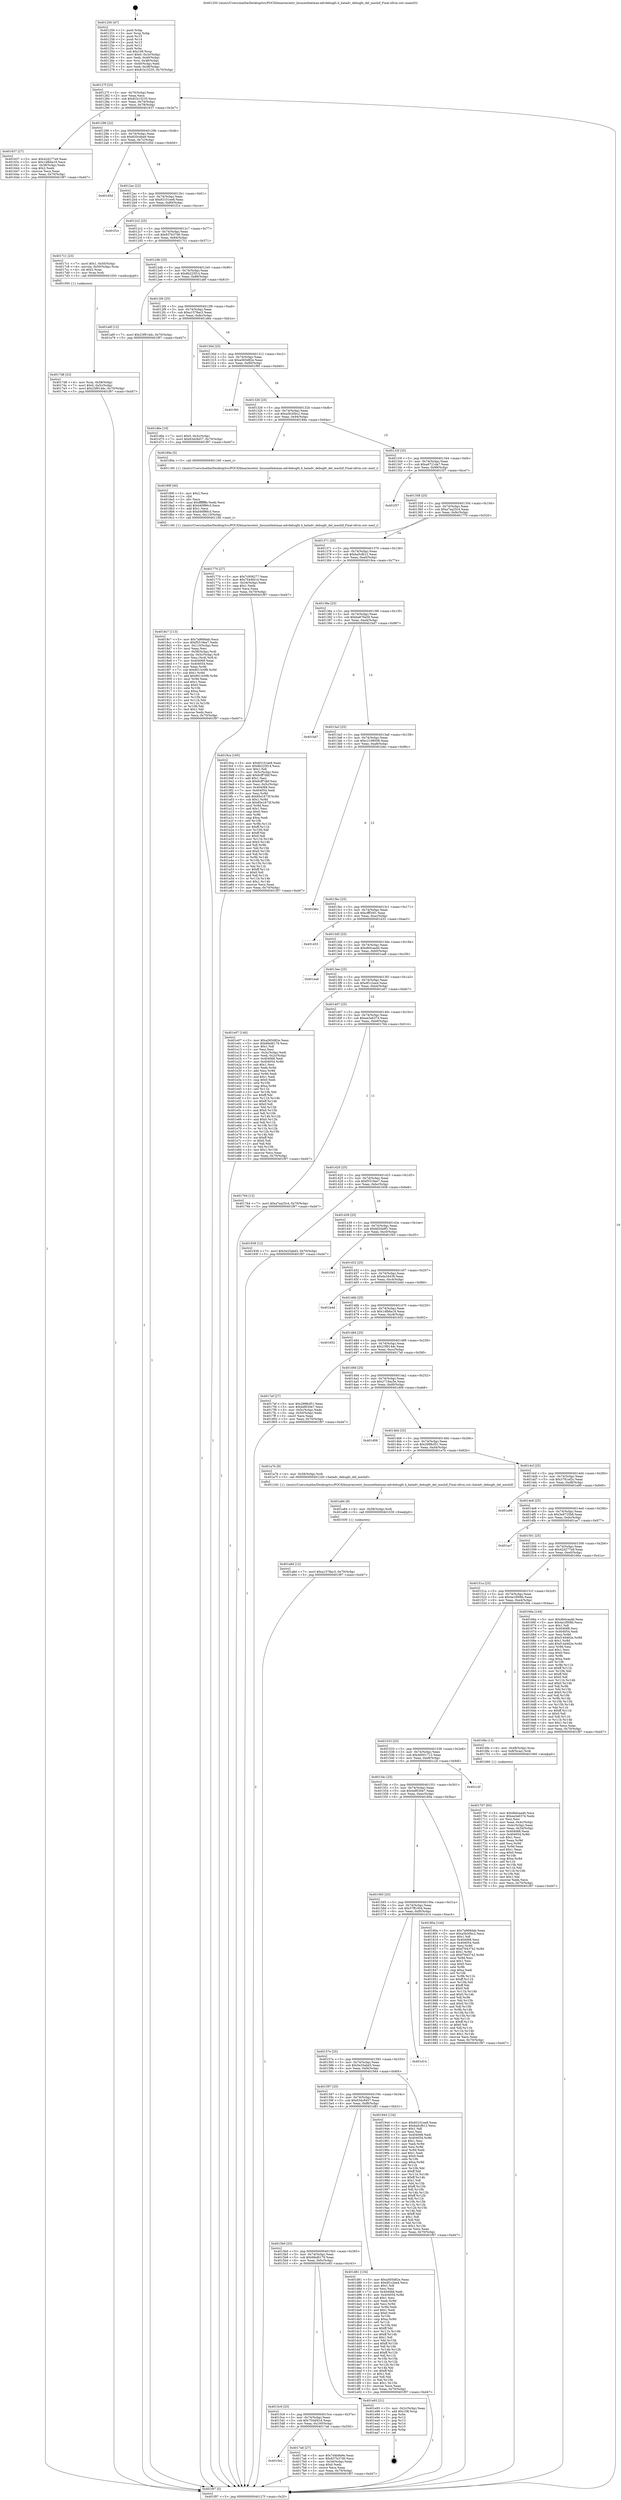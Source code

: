 digraph "0x401250" {
  label = "0x401250 (/mnt/c/Users/mathe/Desktop/tcc/POCII/binaries/extr_linuxnetbatman-advdebugfs.h_batadv_debugfs_del_meshif_Final-ollvm.out::main(0))"
  labelloc = "t"
  node[shape=record]

  Entry [label="",width=0.3,height=0.3,shape=circle,fillcolor=black,style=filled]
  "0x40127f" [label="{
     0x40127f [23]\l
     | [instrs]\l
     &nbsp;&nbsp;0x40127f \<+3\>: mov -0x70(%rbp),%eax\l
     &nbsp;&nbsp;0x401282 \<+2\>: mov %eax,%ecx\l
     &nbsp;&nbsp;0x401284 \<+6\>: sub $0x81b15235,%ecx\l
     &nbsp;&nbsp;0x40128a \<+3\>: mov %eax,-0x74(%rbp)\l
     &nbsp;&nbsp;0x40128d \<+3\>: mov %ecx,-0x78(%rbp)\l
     &nbsp;&nbsp;0x401290 \<+6\>: je 0000000000401637 \<main+0x3e7\>\l
  }"]
  "0x401637" [label="{
     0x401637 [27]\l
     | [instrs]\l
     &nbsp;&nbsp;0x401637 \<+5\>: mov $0x42d277a9,%eax\l
     &nbsp;&nbsp;0x40163c \<+5\>: mov $0x14fb6a18,%ecx\l
     &nbsp;&nbsp;0x401641 \<+3\>: mov -0x38(%rbp),%edx\l
     &nbsp;&nbsp;0x401644 \<+3\>: cmp $0x2,%edx\l
     &nbsp;&nbsp;0x401647 \<+3\>: cmovne %ecx,%eax\l
     &nbsp;&nbsp;0x40164a \<+3\>: mov %eax,-0x70(%rbp)\l
     &nbsp;&nbsp;0x40164d \<+5\>: jmp 0000000000401f97 \<main+0xd47\>\l
  }"]
  "0x401296" [label="{
     0x401296 [22]\l
     | [instrs]\l
     &nbsp;&nbsp;0x401296 \<+5\>: jmp 000000000040129b \<main+0x4b\>\l
     &nbsp;&nbsp;0x40129b \<+3\>: mov -0x74(%rbp),%eax\l
     &nbsp;&nbsp;0x40129e \<+5\>: sub $0x820c4ba9,%eax\l
     &nbsp;&nbsp;0x4012a3 \<+3\>: mov %eax,-0x7c(%rbp)\l
     &nbsp;&nbsp;0x4012a6 \<+6\>: je 0000000000401d5d \<main+0xb0d\>\l
  }"]
  "0x401f97" [label="{
     0x401f97 [5]\l
     | [instrs]\l
     &nbsp;&nbsp;0x401f97 \<+5\>: jmp 000000000040127f \<main+0x2f\>\l
  }"]
  "0x401250" [label="{
     0x401250 [47]\l
     | [instrs]\l
     &nbsp;&nbsp;0x401250 \<+1\>: push %rbp\l
     &nbsp;&nbsp;0x401251 \<+3\>: mov %rsp,%rbp\l
     &nbsp;&nbsp;0x401254 \<+2\>: push %r15\l
     &nbsp;&nbsp;0x401256 \<+2\>: push %r14\l
     &nbsp;&nbsp;0x401258 \<+2\>: push %r13\l
     &nbsp;&nbsp;0x40125a \<+2\>: push %r12\l
     &nbsp;&nbsp;0x40125c \<+1\>: push %rbx\l
     &nbsp;&nbsp;0x40125d \<+7\>: sub $0x108,%rsp\l
     &nbsp;&nbsp;0x401264 \<+7\>: movl $0x0,-0x3c(%rbp)\l
     &nbsp;&nbsp;0x40126b \<+3\>: mov %edi,-0x40(%rbp)\l
     &nbsp;&nbsp;0x40126e \<+4\>: mov %rsi,-0x48(%rbp)\l
     &nbsp;&nbsp;0x401272 \<+3\>: mov -0x40(%rbp),%edi\l
     &nbsp;&nbsp;0x401275 \<+3\>: mov %edi,-0x38(%rbp)\l
     &nbsp;&nbsp;0x401278 \<+7\>: movl $0x81b15235,-0x70(%rbp)\l
  }"]
  Exit [label="",width=0.3,height=0.3,shape=circle,fillcolor=black,style=filled,peripheries=2]
  "0x401d5d" [label="{
     0x401d5d\l
  }", style=dashed]
  "0x4012ac" [label="{
     0x4012ac [22]\l
     | [instrs]\l
     &nbsp;&nbsp;0x4012ac \<+5\>: jmp 00000000004012b1 \<main+0x61\>\l
     &nbsp;&nbsp;0x4012b1 \<+3\>: mov -0x74(%rbp),%eax\l
     &nbsp;&nbsp;0x4012b4 \<+5\>: sub $0x83101ee8,%eax\l
     &nbsp;&nbsp;0x4012b9 \<+3\>: mov %eax,-0x80(%rbp)\l
     &nbsp;&nbsp;0x4012bc \<+6\>: je 0000000000401f1e \<main+0xcce\>\l
  }"]
  "0x401a8d" [label="{
     0x401a8d [12]\l
     | [instrs]\l
     &nbsp;&nbsp;0x401a8d \<+7\>: movl $0xa1578ac3,-0x70(%rbp)\l
     &nbsp;&nbsp;0x401a94 \<+5\>: jmp 0000000000401f97 \<main+0xd47\>\l
  }"]
  "0x401f1e" [label="{
     0x401f1e\l
  }", style=dashed]
  "0x4012c2" [label="{
     0x4012c2 [25]\l
     | [instrs]\l
     &nbsp;&nbsp;0x4012c2 \<+5\>: jmp 00000000004012c7 \<main+0x77\>\l
     &nbsp;&nbsp;0x4012c7 \<+3\>: mov -0x74(%rbp),%eax\l
     &nbsp;&nbsp;0x4012ca \<+5\>: sub $0x837b37d0,%eax\l
     &nbsp;&nbsp;0x4012cf \<+6\>: mov %eax,-0x84(%rbp)\l
     &nbsp;&nbsp;0x4012d5 \<+6\>: je 00000000004017c1 \<main+0x571\>\l
  }"]
  "0x401a84" [label="{
     0x401a84 [9]\l
     | [instrs]\l
     &nbsp;&nbsp;0x401a84 \<+4\>: mov -0x58(%rbp),%rdi\l
     &nbsp;&nbsp;0x401a88 \<+5\>: call 0000000000401030 \<free@plt\>\l
     | [calls]\l
     &nbsp;&nbsp;0x401030 \{1\} (unknown)\l
  }"]
  "0x4017c1" [label="{
     0x4017c1 [23]\l
     | [instrs]\l
     &nbsp;&nbsp;0x4017c1 \<+7\>: movl $0x1,-0x50(%rbp)\l
     &nbsp;&nbsp;0x4017c8 \<+4\>: movslq -0x50(%rbp),%rax\l
     &nbsp;&nbsp;0x4017cc \<+4\>: shl $0x2,%rax\l
     &nbsp;&nbsp;0x4017d0 \<+3\>: mov %rax,%rdi\l
     &nbsp;&nbsp;0x4017d3 \<+5\>: call 0000000000401050 \<malloc@plt\>\l
     | [calls]\l
     &nbsp;&nbsp;0x401050 \{1\} (unknown)\l
  }"]
  "0x4012db" [label="{
     0x4012db [25]\l
     | [instrs]\l
     &nbsp;&nbsp;0x4012db \<+5\>: jmp 00000000004012e0 \<main+0x90\>\l
     &nbsp;&nbsp;0x4012e0 \<+3\>: mov -0x74(%rbp),%eax\l
     &nbsp;&nbsp;0x4012e3 \<+5\>: sub $0x8b225f14,%eax\l
     &nbsp;&nbsp;0x4012e8 \<+6\>: mov %eax,-0x88(%rbp)\l
     &nbsp;&nbsp;0x4012ee \<+6\>: je 0000000000401a6f \<main+0x81f\>\l
  }"]
  "0x4018c7" [label="{
     0x4018c7 [113]\l
     | [instrs]\l
     &nbsp;&nbsp;0x4018c7 \<+5\>: mov $0x7a968dab,%ecx\l
     &nbsp;&nbsp;0x4018cc \<+5\>: mov $0xf5519ee7,%edx\l
     &nbsp;&nbsp;0x4018d1 \<+6\>: mov -0x110(%rbp),%esi\l
     &nbsp;&nbsp;0x4018d7 \<+3\>: imul %eax,%esi\l
     &nbsp;&nbsp;0x4018da \<+4\>: mov -0x58(%rbp),%rdi\l
     &nbsp;&nbsp;0x4018de \<+4\>: movslq -0x5c(%rbp),%r8\l
     &nbsp;&nbsp;0x4018e2 \<+4\>: mov %esi,(%rdi,%r8,4)\l
     &nbsp;&nbsp;0x4018e6 \<+7\>: mov 0x404068,%eax\l
     &nbsp;&nbsp;0x4018ed \<+7\>: mov 0x404054,%esi\l
     &nbsp;&nbsp;0x4018f4 \<+3\>: mov %eax,%r9d\l
     &nbsp;&nbsp;0x4018f7 \<+7\>: sub $0x9013c0f8,%r9d\l
     &nbsp;&nbsp;0x4018fe \<+4\>: sub $0x1,%r9d\l
     &nbsp;&nbsp;0x401902 \<+7\>: add $0x9013c0f8,%r9d\l
     &nbsp;&nbsp;0x401909 \<+4\>: imul %r9d,%eax\l
     &nbsp;&nbsp;0x40190d \<+3\>: and $0x1,%eax\l
     &nbsp;&nbsp;0x401910 \<+3\>: cmp $0x0,%eax\l
     &nbsp;&nbsp;0x401913 \<+4\>: sete %r10b\l
     &nbsp;&nbsp;0x401917 \<+3\>: cmp $0xa,%esi\l
     &nbsp;&nbsp;0x40191a \<+4\>: setl %r11b\l
     &nbsp;&nbsp;0x40191e \<+3\>: mov %r10b,%bl\l
     &nbsp;&nbsp;0x401921 \<+3\>: and %r11b,%bl\l
     &nbsp;&nbsp;0x401924 \<+3\>: xor %r11b,%r10b\l
     &nbsp;&nbsp;0x401927 \<+3\>: or %r10b,%bl\l
     &nbsp;&nbsp;0x40192a \<+3\>: test $0x1,%bl\l
     &nbsp;&nbsp;0x40192d \<+3\>: cmovne %edx,%ecx\l
     &nbsp;&nbsp;0x401930 \<+3\>: mov %ecx,-0x70(%rbp)\l
     &nbsp;&nbsp;0x401933 \<+5\>: jmp 0000000000401f97 \<main+0xd47\>\l
  }"]
  "0x401a6f" [label="{
     0x401a6f [12]\l
     | [instrs]\l
     &nbsp;&nbsp;0x401a6f \<+7\>: movl $0x23f914dc,-0x70(%rbp)\l
     &nbsp;&nbsp;0x401a76 \<+5\>: jmp 0000000000401f97 \<main+0xd47\>\l
  }"]
  "0x4012f4" [label="{
     0x4012f4 [25]\l
     | [instrs]\l
     &nbsp;&nbsp;0x4012f4 \<+5\>: jmp 00000000004012f9 \<main+0xa9\>\l
     &nbsp;&nbsp;0x4012f9 \<+3\>: mov -0x74(%rbp),%eax\l
     &nbsp;&nbsp;0x4012fc \<+5\>: sub $0xa1578ac3,%eax\l
     &nbsp;&nbsp;0x401301 \<+6\>: mov %eax,-0x8c(%rbp)\l
     &nbsp;&nbsp;0x401307 \<+6\>: je 0000000000401d6e \<main+0xb1e\>\l
  }"]
  "0x40189f" [label="{
     0x40189f [40]\l
     | [instrs]\l
     &nbsp;&nbsp;0x40189f \<+5\>: mov $0x2,%ecx\l
     &nbsp;&nbsp;0x4018a4 \<+1\>: cltd\l
     &nbsp;&nbsp;0x4018a5 \<+2\>: idiv %ecx\l
     &nbsp;&nbsp;0x4018a7 \<+6\>: imul $0xfffffffe,%edx,%ecx\l
     &nbsp;&nbsp;0x4018ad \<+6\>: add $0xb40f86c3,%ecx\l
     &nbsp;&nbsp;0x4018b3 \<+3\>: add $0x1,%ecx\l
     &nbsp;&nbsp;0x4018b6 \<+6\>: sub $0xb40f86c3,%ecx\l
     &nbsp;&nbsp;0x4018bc \<+6\>: mov %ecx,-0x110(%rbp)\l
     &nbsp;&nbsp;0x4018c2 \<+5\>: call 0000000000401160 \<next_i\>\l
     | [calls]\l
     &nbsp;&nbsp;0x401160 \{1\} (/mnt/c/Users/mathe/Desktop/tcc/POCII/binaries/extr_linuxnetbatman-advdebugfs.h_batadv_debugfs_del_meshif_Final-ollvm.out::next_i)\l
  }"]
  "0x401d6e" [label="{
     0x401d6e [19]\l
     | [instrs]\l
     &nbsp;&nbsp;0x401d6e \<+7\>: movl $0x0,-0x3c(%rbp)\l
     &nbsp;&nbsp;0x401d75 \<+7\>: movl $0x63dc8457,-0x70(%rbp)\l
     &nbsp;&nbsp;0x401d7c \<+5\>: jmp 0000000000401f97 \<main+0xd47\>\l
  }"]
  "0x40130d" [label="{
     0x40130d [25]\l
     | [instrs]\l
     &nbsp;&nbsp;0x40130d \<+5\>: jmp 0000000000401312 \<main+0xc2\>\l
     &nbsp;&nbsp;0x401312 \<+3\>: mov -0x74(%rbp),%eax\l
     &nbsp;&nbsp;0x401315 \<+5\>: sub $0xa565d82e,%eax\l
     &nbsp;&nbsp;0x40131a \<+6\>: mov %eax,-0x90(%rbp)\l
     &nbsp;&nbsp;0x401320 \<+6\>: je 0000000000401f90 \<main+0xd40\>\l
  }"]
  "0x4017d8" [label="{
     0x4017d8 [23]\l
     | [instrs]\l
     &nbsp;&nbsp;0x4017d8 \<+4\>: mov %rax,-0x58(%rbp)\l
     &nbsp;&nbsp;0x4017dc \<+7\>: movl $0x0,-0x5c(%rbp)\l
     &nbsp;&nbsp;0x4017e3 \<+7\>: movl $0x23f914dc,-0x70(%rbp)\l
     &nbsp;&nbsp;0x4017ea \<+5\>: jmp 0000000000401f97 \<main+0xd47\>\l
  }"]
  "0x401f90" [label="{
     0x401f90\l
  }", style=dashed]
  "0x401326" [label="{
     0x401326 [25]\l
     | [instrs]\l
     &nbsp;&nbsp;0x401326 \<+5\>: jmp 000000000040132b \<main+0xdb\>\l
     &nbsp;&nbsp;0x40132b \<+3\>: mov -0x74(%rbp),%eax\l
     &nbsp;&nbsp;0x40132e \<+5\>: sub $0xa5b30bc2,%eax\l
     &nbsp;&nbsp;0x401333 \<+6\>: mov %eax,-0x94(%rbp)\l
     &nbsp;&nbsp;0x401339 \<+6\>: je 000000000040189a \<main+0x64a\>\l
  }"]
  "0x4015e2" [label="{
     0x4015e2\l
  }", style=dashed]
  "0x40189a" [label="{
     0x40189a [5]\l
     | [instrs]\l
     &nbsp;&nbsp;0x40189a \<+5\>: call 0000000000401160 \<next_i\>\l
     | [calls]\l
     &nbsp;&nbsp;0x401160 \{1\} (/mnt/c/Users/mathe/Desktop/tcc/POCII/binaries/extr_linuxnetbatman-advdebugfs.h_batadv_debugfs_del_meshif_Final-ollvm.out::next_i)\l
  }"]
  "0x40133f" [label="{
     0x40133f [25]\l
     | [instrs]\l
     &nbsp;&nbsp;0x40133f \<+5\>: jmp 0000000000401344 \<main+0xf4\>\l
     &nbsp;&nbsp;0x401344 \<+3\>: mov -0x74(%rbp),%eax\l
     &nbsp;&nbsp;0x401347 \<+5\>: sub $0xa6721da7,%eax\l
     &nbsp;&nbsp;0x40134c \<+6\>: mov %eax,-0x98(%rbp)\l
     &nbsp;&nbsp;0x401352 \<+6\>: je 0000000000401f37 \<main+0xce7\>\l
  }"]
  "0x4017a6" [label="{
     0x4017a6 [27]\l
     | [instrs]\l
     &nbsp;&nbsp;0x4017a6 \<+5\>: mov $0x7d4b9a9e,%eax\l
     &nbsp;&nbsp;0x4017ab \<+5\>: mov $0x837b37d0,%ecx\l
     &nbsp;&nbsp;0x4017b0 \<+3\>: mov -0x34(%rbp),%edx\l
     &nbsp;&nbsp;0x4017b3 \<+3\>: cmp $0x0,%edx\l
     &nbsp;&nbsp;0x4017b6 \<+3\>: cmove %ecx,%eax\l
     &nbsp;&nbsp;0x4017b9 \<+3\>: mov %eax,-0x70(%rbp)\l
     &nbsp;&nbsp;0x4017bc \<+5\>: jmp 0000000000401f97 \<main+0xd47\>\l
  }"]
  "0x401f37" [label="{
     0x401f37\l
  }", style=dashed]
  "0x401358" [label="{
     0x401358 [25]\l
     | [instrs]\l
     &nbsp;&nbsp;0x401358 \<+5\>: jmp 000000000040135d \<main+0x10d\>\l
     &nbsp;&nbsp;0x40135d \<+3\>: mov -0x74(%rbp),%eax\l
     &nbsp;&nbsp;0x401360 \<+5\>: sub $0xa7aa25c4,%eax\l
     &nbsp;&nbsp;0x401365 \<+6\>: mov %eax,-0x9c(%rbp)\l
     &nbsp;&nbsp;0x40136b \<+6\>: je 0000000000401770 \<main+0x520\>\l
  }"]
  "0x4015c9" [label="{
     0x4015c9 [25]\l
     | [instrs]\l
     &nbsp;&nbsp;0x4015c9 \<+5\>: jmp 00000000004015ce \<main+0x37e\>\l
     &nbsp;&nbsp;0x4015ce \<+3\>: mov -0x74(%rbp),%eax\l
     &nbsp;&nbsp;0x4015d1 \<+5\>: sub $0x7544f41d,%eax\l
     &nbsp;&nbsp;0x4015d6 \<+6\>: mov %eax,-0x100(%rbp)\l
     &nbsp;&nbsp;0x4015dc \<+6\>: je 00000000004017a6 \<main+0x556\>\l
  }"]
  "0x401770" [label="{
     0x401770 [27]\l
     | [instrs]\l
     &nbsp;&nbsp;0x401770 \<+5\>: mov $0x7c956277,%eax\l
     &nbsp;&nbsp;0x401775 \<+5\>: mov $0x7544f41d,%ecx\l
     &nbsp;&nbsp;0x40177a \<+3\>: mov -0x34(%rbp),%edx\l
     &nbsp;&nbsp;0x40177d \<+3\>: cmp $0x1,%edx\l
     &nbsp;&nbsp;0x401780 \<+3\>: cmovl %ecx,%eax\l
     &nbsp;&nbsp;0x401783 \<+3\>: mov %eax,-0x70(%rbp)\l
     &nbsp;&nbsp;0x401786 \<+5\>: jmp 0000000000401f97 \<main+0xd47\>\l
  }"]
  "0x401371" [label="{
     0x401371 [25]\l
     | [instrs]\l
     &nbsp;&nbsp;0x401371 \<+5\>: jmp 0000000000401376 \<main+0x126\>\l
     &nbsp;&nbsp;0x401376 \<+3\>: mov -0x74(%rbp),%eax\l
     &nbsp;&nbsp;0x401379 \<+5\>: sub $0xba5cfb12,%eax\l
     &nbsp;&nbsp;0x40137e \<+6\>: mov %eax,-0xa0(%rbp)\l
     &nbsp;&nbsp;0x401384 \<+6\>: je 00000000004019ca \<main+0x77a\>\l
  }"]
  "0x401e93" [label="{
     0x401e93 [21]\l
     | [instrs]\l
     &nbsp;&nbsp;0x401e93 \<+3\>: mov -0x2c(%rbp),%eax\l
     &nbsp;&nbsp;0x401e96 \<+7\>: add $0x108,%rsp\l
     &nbsp;&nbsp;0x401e9d \<+1\>: pop %rbx\l
     &nbsp;&nbsp;0x401e9e \<+2\>: pop %r12\l
     &nbsp;&nbsp;0x401ea0 \<+2\>: pop %r13\l
     &nbsp;&nbsp;0x401ea2 \<+2\>: pop %r14\l
     &nbsp;&nbsp;0x401ea4 \<+2\>: pop %r15\l
     &nbsp;&nbsp;0x401ea6 \<+1\>: pop %rbp\l
     &nbsp;&nbsp;0x401ea7 \<+1\>: ret\l
  }"]
  "0x4019ca" [label="{
     0x4019ca [165]\l
     | [instrs]\l
     &nbsp;&nbsp;0x4019ca \<+5\>: mov $0x83101ee8,%eax\l
     &nbsp;&nbsp;0x4019cf \<+5\>: mov $0x8b225f14,%ecx\l
     &nbsp;&nbsp;0x4019d4 \<+2\>: mov $0x1,%dl\l
     &nbsp;&nbsp;0x4019d6 \<+3\>: mov -0x5c(%rbp),%esi\l
     &nbsp;&nbsp;0x4019d9 \<+6\>: add $0x6cff7dbf,%esi\l
     &nbsp;&nbsp;0x4019df \<+3\>: add $0x1,%esi\l
     &nbsp;&nbsp;0x4019e2 \<+6\>: sub $0x6cff7dbf,%esi\l
     &nbsp;&nbsp;0x4019e8 \<+3\>: mov %esi,-0x5c(%rbp)\l
     &nbsp;&nbsp;0x4019eb \<+7\>: mov 0x404068,%esi\l
     &nbsp;&nbsp;0x4019f2 \<+7\>: mov 0x404054,%edi\l
     &nbsp;&nbsp;0x4019f9 \<+3\>: mov %esi,%r8d\l
     &nbsp;&nbsp;0x4019fc \<+7\>: add $0x85e1673f,%r8d\l
     &nbsp;&nbsp;0x401a03 \<+4\>: sub $0x1,%r8d\l
     &nbsp;&nbsp;0x401a07 \<+7\>: sub $0x85e1673f,%r8d\l
     &nbsp;&nbsp;0x401a0e \<+4\>: imul %r8d,%esi\l
     &nbsp;&nbsp;0x401a12 \<+3\>: and $0x1,%esi\l
     &nbsp;&nbsp;0x401a15 \<+3\>: cmp $0x0,%esi\l
     &nbsp;&nbsp;0x401a18 \<+4\>: sete %r9b\l
     &nbsp;&nbsp;0x401a1c \<+3\>: cmp $0xa,%edi\l
     &nbsp;&nbsp;0x401a1f \<+4\>: setl %r10b\l
     &nbsp;&nbsp;0x401a23 \<+3\>: mov %r9b,%r11b\l
     &nbsp;&nbsp;0x401a26 \<+4\>: xor $0xff,%r11b\l
     &nbsp;&nbsp;0x401a2a \<+3\>: mov %r10b,%bl\l
     &nbsp;&nbsp;0x401a2d \<+3\>: xor $0xff,%bl\l
     &nbsp;&nbsp;0x401a30 \<+3\>: xor $0x0,%dl\l
     &nbsp;&nbsp;0x401a33 \<+3\>: mov %r11b,%r14b\l
     &nbsp;&nbsp;0x401a36 \<+4\>: and $0x0,%r14b\l
     &nbsp;&nbsp;0x401a3a \<+3\>: and %dl,%r9b\l
     &nbsp;&nbsp;0x401a3d \<+3\>: mov %bl,%r15b\l
     &nbsp;&nbsp;0x401a40 \<+4\>: and $0x0,%r15b\l
     &nbsp;&nbsp;0x401a44 \<+3\>: and %dl,%r10b\l
     &nbsp;&nbsp;0x401a47 \<+3\>: or %r9b,%r14b\l
     &nbsp;&nbsp;0x401a4a \<+3\>: or %r10b,%r15b\l
     &nbsp;&nbsp;0x401a4d \<+3\>: xor %r15b,%r14b\l
     &nbsp;&nbsp;0x401a50 \<+3\>: or %bl,%r11b\l
     &nbsp;&nbsp;0x401a53 \<+4\>: xor $0xff,%r11b\l
     &nbsp;&nbsp;0x401a57 \<+3\>: or $0x0,%dl\l
     &nbsp;&nbsp;0x401a5a \<+3\>: and %dl,%r11b\l
     &nbsp;&nbsp;0x401a5d \<+3\>: or %r11b,%r14b\l
     &nbsp;&nbsp;0x401a60 \<+4\>: test $0x1,%r14b\l
     &nbsp;&nbsp;0x401a64 \<+3\>: cmovne %ecx,%eax\l
     &nbsp;&nbsp;0x401a67 \<+3\>: mov %eax,-0x70(%rbp)\l
     &nbsp;&nbsp;0x401a6a \<+5\>: jmp 0000000000401f97 \<main+0xd47\>\l
  }"]
  "0x40138a" [label="{
     0x40138a [25]\l
     | [instrs]\l
     &nbsp;&nbsp;0x40138a \<+5\>: jmp 000000000040138f \<main+0x13f\>\l
     &nbsp;&nbsp;0x40138f \<+3\>: mov -0x74(%rbp),%eax\l
     &nbsp;&nbsp;0x401392 \<+5\>: sub $0xba870a59,%eax\l
     &nbsp;&nbsp;0x401397 \<+6\>: mov %eax,-0xa4(%rbp)\l
     &nbsp;&nbsp;0x40139d \<+6\>: je 0000000000401bd7 \<main+0x987\>\l
  }"]
  "0x4015b0" [label="{
     0x4015b0 [25]\l
     | [instrs]\l
     &nbsp;&nbsp;0x4015b0 \<+5\>: jmp 00000000004015b5 \<main+0x365\>\l
     &nbsp;&nbsp;0x4015b5 \<+3\>: mov -0x74(%rbp),%eax\l
     &nbsp;&nbsp;0x4015b8 \<+5\>: sub $0x6fed6179,%eax\l
     &nbsp;&nbsp;0x4015bd \<+6\>: mov %eax,-0xfc(%rbp)\l
     &nbsp;&nbsp;0x4015c3 \<+6\>: je 0000000000401e93 \<main+0xc43\>\l
  }"]
  "0x401bd7" [label="{
     0x401bd7\l
  }", style=dashed]
  "0x4013a3" [label="{
     0x4013a3 [25]\l
     | [instrs]\l
     &nbsp;&nbsp;0x4013a3 \<+5\>: jmp 00000000004013a8 \<main+0x158\>\l
     &nbsp;&nbsp;0x4013a8 \<+3\>: mov -0x74(%rbp),%eax\l
     &nbsp;&nbsp;0x4013ab \<+5\>: sub $0xc2198508,%eax\l
     &nbsp;&nbsp;0x4013b0 \<+6\>: mov %eax,-0xa8(%rbp)\l
     &nbsp;&nbsp;0x4013b6 \<+6\>: je 0000000000401bbc \<main+0x96c\>\l
  }"]
  "0x401d81" [label="{
     0x401d81 [134]\l
     | [instrs]\l
     &nbsp;&nbsp;0x401d81 \<+5\>: mov $0xa565d82e,%eax\l
     &nbsp;&nbsp;0x401d86 \<+5\>: mov $0xdf1c2ee4,%ecx\l
     &nbsp;&nbsp;0x401d8b \<+2\>: mov $0x1,%dl\l
     &nbsp;&nbsp;0x401d8d \<+2\>: xor %esi,%esi\l
     &nbsp;&nbsp;0x401d8f \<+7\>: mov 0x404068,%edi\l
     &nbsp;&nbsp;0x401d96 \<+8\>: mov 0x404054,%r8d\l
     &nbsp;&nbsp;0x401d9e \<+3\>: sub $0x1,%esi\l
     &nbsp;&nbsp;0x401da1 \<+3\>: mov %edi,%r9d\l
     &nbsp;&nbsp;0x401da4 \<+3\>: add %esi,%r9d\l
     &nbsp;&nbsp;0x401da7 \<+4\>: imul %r9d,%edi\l
     &nbsp;&nbsp;0x401dab \<+3\>: and $0x1,%edi\l
     &nbsp;&nbsp;0x401dae \<+3\>: cmp $0x0,%edi\l
     &nbsp;&nbsp;0x401db1 \<+4\>: sete %r10b\l
     &nbsp;&nbsp;0x401db5 \<+4\>: cmp $0xa,%r8d\l
     &nbsp;&nbsp;0x401db9 \<+4\>: setl %r11b\l
     &nbsp;&nbsp;0x401dbd \<+3\>: mov %r10b,%bl\l
     &nbsp;&nbsp;0x401dc0 \<+3\>: xor $0xff,%bl\l
     &nbsp;&nbsp;0x401dc3 \<+3\>: mov %r11b,%r14b\l
     &nbsp;&nbsp;0x401dc6 \<+4\>: xor $0xff,%r14b\l
     &nbsp;&nbsp;0x401dca \<+3\>: xor $0x1,%dl\l
     &nbsp;&nbsp;0x401dcd \<+3\>: mov %bl,%r15b\l
     &nbsp;&nbsp;0x401dd0 \<+4\>: and $0xff,%r15b\l
     &nbsp;&nbsp;0x401dd4 \<+3\>: and %dl,%r10b\l
     &nbsp;&nbsp;0x401dd7 \<+3\>: mov %r14b,%r12b\l
     &nbsp;&nbsp;0x401dda \<+4\>: and $0xff,%r12b\l
     &nbsp;&nbsp;0x401dde \<+3\>: and %dl,%r11b\l
     &nbsp;&nbsp;0x401de1 \<+3\>: or %r10b,%r15b\l
     &nbsp;&nbsp;0x401de4 \<+3\>: or %r11b,%r12b\l
     &nbsp;&nbsp;0x401de7 \<+3\>: xor %r12b,%r15b\l
     &nbsp;&nbsp;0x401dea \<+3\>: or %r14b,%bl\l
     &nbsp;&nbsp;0x401ded \<+3\>: xor $0xff,%bl\l
     &nbsp;&nbsp;0x401df0 \<+3\>: or $0x1,%dl\l
     &nbsp;&nbsp;0x401df3 \<+2\>: and %dl,%bl\l
     &nbsp;&nbsp;0x401df5 \<+3\>: or %bl,%r15b\l
     &nbsp;&nbsp;0x401df8 \<+4\>: test $0x1,%r15b\l
     &nbsp;&nbsp;0x401dfc \<+3\>: cmovne %ecx,%eax\l
     &nbsp;&nbsp;0x401dff \<+3\>: mov %eax,-0x70(%rbp)\l
     &nbsp;&nbsp;0x401e02 \<+5\>: jmp 0000000000401f97 \<main+0xd47\>\l
  }"]
  "0x401bbc" [label="{
     0x401bbc\l
  }", style=dashed]
  "0x4013bc" [label="{
     0x4013bc [25]\l
     | [instrs]\l
     &nbsp;&nbsp;0x4013bc \<+5\>: jmp 00000000004013c1 \<main+0x171\>\l
     &nbsp;&nbsp;0x4013c1 \<+3\>: mov -0x74(%rbp),%eax\l
     &nbsp;&nbsp;0x4013c4 \<+5\>: sub $0xcfff34f1,%eax\l
     &nbsp;&nbsp;0x4013c9 \<+6\>: mov %eax,-0xac(%rbp)\l
     &nbsp;&nbsp;0x4013cf \<+6\>: je 0000000000401d33 \<main+0xae3\>\l
  }"]
  "0x401597" [label="{
     0x401597 [25]\l
     | [instrs]\l
     &nbsp;&nbsp;0x401597 \<+5\>: jmp 000000000040159c \<main+0x34c\>\l
     &nbsp;&nbsp;0x40159c \<+3\>: mov -0x74(%rbp),%eax\l
     &nbsp;&nbsp;0x40159f \<+5\>: sub $0x63dc8457,%eax\l
     &nbsp;&nbsp;0x4015a4 \<+6\>: mov %eax,-0xf8(%rbp)\l
     &nbsp;&nbsp;0x4015aa \<+6\>: je 0000000000401d81 \<main+0xb31\>\l
  }"]
  "0x401d33" [label="{
     0x401d33\l
  }", style=dashed]
  "0x4013d5" [label="{
     0x4013d5 [25]\l
     | [instrs]\l
     &nbsp;&nbsp;0x4013d5 \<+5\>: jmp 00000000004013da \<main+0x18a\>\l
     &nbsp;&nbsp;0x4013da \<+3\>: mov -0x74(%rbp),%eax\l
     &nbsp;&nbsp;0x4013dd \<+5\>: sub $0xdb0caa4b,%eax\l
     &nbsp;&nbsp;0x4013e2 \<+6\>: mov %eax,-0xb0(%rbp)\l
     &nbsp;&nbsp;0x4013e8 \<+6\>: je 0000000000401ea8 \<main+0xc58\>\l
  }"]
  "0x401944" [label="{
     0x401944 [134]\l
     | [instrs]\l
     &nbsp;&nbsp;0x401944 \<+5\>: mov $0x83101ee8,%eax\l
     &nbsp;&nbsp;0x401949 \<+5\>: mov $0xba5cfb12,%ecx\l
     &nbsp;&nbsp;0x40194e \<+2\>: mov $0x1,%dl\l
     &nbsp;&nbsp;0x401950 \<+2\>: xor %esi,%esi\l
     &nbsp;&nbsp;0x401952 \<+7\>: mov 0x404068,%edi\l
     &nbsp;&nbsp;0x401959 \<+8\>: mov 0x404054,%r8d\l
     &nbsp;&nbsp;0x401961 \<+3\>: sub $0x1,%esi\l
     &nbsp;&nbsp;0x401964 \<+3\>: mov %edi,%r9d\l
     &nbsp;&nbsp;0x401967 \<+3\>: add %esi,%r9d\l
     &nbsp;&nbsp;0x40196a \<+4\>: imul %r9d,%edi\l
     &nbsp;&nbsp;0x40196e \<+3\>: and $0x1,%edi\l
     &nbsp;&nbsp;0x401971 \<+3\>: cmp $0x0,%edi\l
     &nbsp;&nbsp;0x401974 \<+4\>: sete %r10b\l
     &nbsp;&nbsp;0x401978 \<+4\>: cmp $0xa,%r8d\l
     &nbsp;&nbsp;0x40197c \<+4\>: setl %r11b\l
     &nbsp;&nbsp;0x401980 \<+3\>: mov %r10b,%bl\l
     &nbsp;&nbsp;0x401983 \<+3\>: xor $0xff,%bl\l
     &nbsp;&nbsp;0x401986 \<+3\>: mov %r11b,%r14b\l
     &nbsp;&nbsp;0x401989 \<+4\>: xor $0xff,%r14b\l
     &nbsp;&nbsp;0x40198d \<+3\>: xor $0x1,%dl\l
     &nbsp;&nbsp;0x401990 \<+3\>: mov %bl,%r15b\l
     &nbsp;&nbsp;0x401993 \<+4\>: and $0xff,%r15b\l
     &nbsp;&nbsp;0x401997 \<+3\>: and %dl,%r10b\l
     &nbsp;&nbsp;0x40199a \<+3\>: mov %r14b,%r12b\l
     &nbsp;&nbsp;0x40199d \<+4\>: and $0xff,%r12b\l
     &nbsp;&nbsp;0x4019a1 \<+3\>: and %dl,%r11b\l
     &nbsp;&nbsp;0x4019a4 \<+3\>: or %r10b,%r15b\l
     &nbsp;&nbsp;0x4019a7 \<+3\>: or %r11b,%r12b\l
     &nbsp;&nbsp;0x4019aa \<+3\>: xor %r12b,%r15b\l
     &nbsp;&nbsp;0x4019ad \<+3\>: or %r14b,%bl\l
     &nbsp;&nbsp;0x4019b0 \<+3\>: xor $0xff,%bl\l
     &nbsp;&nbsp;0x4019b3 \<+3\>: or $0x1,%dl\l
     &nbsp;&nbsp;0x4019b6 \<+2\>: and %dl,%bl\l
     &nbsp;&nbsp;0x4019b8 \<+3\>: or %bl,%r15b\l
     &nbsp;&nbsp;0x4019bb \<+4\>: test $0x1,%r15b\l
     &nbsp;&nbsp;0x4019bf \<+3\>: cmovne %ecx,%eax\l
     &nbsp;&nbsp;0x4019c2 \<+3\>: mov %eax,-0x70(%rbp)\l
     &nbsp;&nbsp;0x4019c5 \<+5\>: jmp 0000000000401f97 \<main+0xd47\>\l
  }"]
  "0x401ea8" [label="{
     0x401ea8\l
  }", style=dashed]
  "0x4013ee" [label="{
     0x4013ee [25]\l
     | [instrs]\l
     &nbsp;&nbsp;0x4013ee \<+5\>: jmp 00000000004013f3 \<main+0x1a3\>\l
     &nbsp;&nbsp;0x4013f3 \<+3\>: mov -0x74(%rbp),%eax\l
     &nbsp;&nbsp;0x4013f6 \<+5\>: sub $0xdf1c2ee4,%eax\l
     &nbsp;&nbsp;0x4013fb \<+6\>: mov %eax,-0xb4(%rbp)\l
     &nbsp;&nbsp;0x401401 \<+6\>: je 0000000000401e07 \<main+0xbb7\>\l
  }"]
  "0x40157e" [label="{
     0x40157e [25]\l
     | [instrs]\l
     &nbsp;&nbsp;0x40157e \<+5\>: jmp 0000000000401583 \<main+0x333\>\l
     &nbsp;&nbsp;0x401583 \<+3\>: mov -0x74(%rbp),%eax\l
     &nbsp;&nbsp;0x401586 \<+5\>: sub $0x5e25abd3,%eax\l
     &nbsp;&nbsp;0x40158b \<+6\>: mov %eax,-0xf4(%rbp)\l
     &nbsp;&nbsp;0x401591 \<+6\>: je 0000000000401944 \<main+0x6f4\>\l
  }"]
  "0x401e07" [label="{
     0x401e07 [140]\l
     | [instrs]\l
     &nbsp;&nbsp;0x401e07 \<+5\>: mov $0xa565d82e,%eax\l
     &nbsp;&nbsp;0x401e0c \<+5\>: mov $0x6fed6179,%ecx\l
     &nbsp;&nbsp;0x401e11 \<+2\>: mov $0x1,%dl\l
     &nbsp;&nbsp;0x401e13 \<+2\>: xor %esi,%esi\l
     &nbsp;&nbsp;0x401e15 \<+3\>: mov -0x3c(%rbp),%edi\l
     &nbsp;&nbsp;0x401e18 \<+3\>: mov %edi,-0x2c(%rbp)\l
     &nbsp;&nbsp;0x401e1b \<+7\>: mov 0x404068,%edi\l
     &nbsp;&nbsp;0x401e22 \<+8\>: mov 0x404054,%r8d\l
     &nbsp;&nbsp;0x401e2a \<+3\>: sub $0x1,%esi\l
     &nbsp;&nbsp;0x401e2d \<+3\>: mov %edi,%r9d\l
     &nbsp;&nbsp;0x401e30 \<+3\>: add %esi,%r9d\l
     &nbsp;&nbsp;0x401e33 \<+4\>: imul %r9d,%edi\l
     &nbsp;&nbsp;0x401e37 \<+3\>: and $0x1,%edi\l
     &nbsp;&nbsp;0x401e3a \<+3\>: cmp $0x0,%edi\l
     &nbsp;&nbsp;0x401e3d \<+4\>: sete %r10b\l
     &nbsp;&nbsp;0x401e41 \<+4\>: cmp $0xa,%r8d\l
     &nbsp;&nbsp;0x401e45 \<+4\>: setl %r11b\l
     &nbsp;&nbsp;0x401e49 \<+3\>: mov %r10b,%bl\l
     &nbsp;&nbsp;0x401e4c \<+3\>: xor $0xff,%bl\l
     &nbsp;&nbsp;0x401e4f \<+3\>: mov %r11b,%r14b\l
     &nbsp;&nbsp;0x401e52 \<+4\>: xor $0xff,%r14b\l
     &nbsp;&nbsp;0x401e56 \<+3\>: xor $0x0,%dl\l
     &nbsp;&nbsp;0x401e59 \<+3\>: mov %bl,%r15b\l
     &nbsp;&nbsp;0x401e5c \<+4\>: and $0x0,%r15b\l
     &nbsp;&nbsp;0x401e60 \<+3\>: and %dl,%r10b\l
     &nbsp;&nbsp;0x401e63 \<+3\>: mov %r14b,%r12b\l
     &nbsp;&nbsp;0x401e66 \<+4\>: and $0x0,%r12b\l
     &nbsp;&nbsp;0x401e6a \<+3\>: and %dl,%r11b\l
     &nbsp;&nbsp;0x401e6d \<+3\>: or %r10b,%r15b\l
     &nbsp;&nbsp;0x401e70 \<+3\>: or %r11b,%r12b\l
     &nbsp;&nbsp;0x401e73 \<+3\>: xor %r12b,%r15b\l
     &nbsp;&nbsp;0x401e76 \<+3\>: or %r14b,%bl\l
     &nbsp;&nbsp;0x401e79 \<+3\>: xor $0xff,%bl\l
     &nbsp;&nbsp;0x401e7c \<+3\>: or $0x0,%dl\l
     &nbsp;&nbsp;0x401e7f \<+2\>: and %dl,%bl\l
     &nbsp;&nbsp;0x401e81 \<+3\>: or %bl,%r15b\l
     &nbsp;&nbsp;0x401e84 \<+4\>: test $0x1,%r15b\l
     &nbsp;&nbsp;0x401e88 \<+3\>: cmovne %ecx,%eax\l
     &nbsp;&nbsp;0x401e8b \<+3\>: mov %eax,-0x70(%rbp)\l
     &nbsp;&nbsp;0x401e8e \<+5\>: jmp 0000000000401f97 \<main+0xd47\>\l
  }"]
  "0x401407" [label="{
     0x401407 [25]\l
     | [instrs]\l
     &nbsp;&nbsp;0x401407 \<+5\>: jmp 000000000040140c \<main+0x1bc\>\l
     &nbsp;&nbsp;0x40140c \<+3\>: mov -0x74(%rbp),%eax\l
     &nbsp;&nbsp;0x40140f \<+5\>: sub $0xea3a6374,%eax\l
     &nbsp;&nbsp;0x401414 \<+6\>: mov %eax,-0xb8(%rbp)\l
     &nbsp;&nbsp;0x40141a \<+6\>: je 0000000000401764 \<main+0x514\>\l
  }"]
  "0x401d14" [label="{
     0x401d14\l
  }", style=dashed]
  "0x401764" [label="{
     0x401764 [12]\l
     | [instrs]\l
     &nbsp;&nbsp;0x401764 \<+7\>: movl $0xa7aa25c4,-0x70(%rbp)\l
     &nbsp;&nbsp;0x40176b \<+5\>: jmp 0000000000401f97 \<main+0xd47\>\l
  }"]
  "0x401420" [label="{
     0x401420 [25]\l
     | [instrs]\l
     &nbsp;&nbsp;0x401420 \<+5\>: jmp 0000000000401425 \<main+0x1d5\>\l
     &nbsp;&nbsp;0x401425 \<+3\>: mov -0x74(%rbp),%eax\l
     &nbsp;&nbsp;0x401428 \<+5\>: sub $0xf5519ee7,%eax\l
     &nbsp;&nbsp;0x40142d \<+6\>: mov %eax,-0xbc(%rbp)\l
     &nbsp;&nbsp;0x401433 \<+6\>: je 0000000000401938 \<main+0x6e8\>\l
  }"]
  "0x401565" [label="{
     0x401565 [25]\l
     | [instrs]\l
     &nbsp;&nbsp;0x401565 \<+5\>: jmp 000000000040156a \<main+0x31a\>\l
     &nbsp;&nbsp;0x40156a \<+3\>: mov -0x74(%rbp),%eax\l
     &nbsp;&nbsp;0x40156d \<+5\>: sub $0x57ff1004,%eax\l
     &nbsp;&nbsp;0x401572 \<+6\>: mov %eax,-0xf0(%rbp)\l
     &nbsp;&nbsp;0x401578 \<+6\>: je 0000000000401d14 \<main+0xac4\>\l
  }"]
  "0x401938" [label="{
     0x401938 [12]\l
     | [instrs]\l
     &nbsp;&nbsp;0x401938 \<+7\>: movl $0x5e25abd3,-0x70(%rbp)\l
     &nbsp;&nbsp;0x40193f \<+5\>: jmp 0000000000401f97 \<main+0xd47\>\l
  }"]
  "0x401439" [label="{
     0x401439 [25]\l
     | [instrs]\l
     &nbsp;&nbsp;0x401439 \<+5\>: jmp 000000000040143e \<main+0x1ee\>\l
     &nbsp;&nbsp;0x40143e \<+3\>: mov -0x74(%rbp),%eax\l
     &nbsp;&nbsp;0x401441 \<+5\>: sub $0xfd20a9f1,%eax\l
     &nbsp;&nbsp;0x401446 \<+6\>: mov %eax,-0xc0(%rbp)\l
     &nbsp;&nbsp;0x40144c \<+6\>: je 0000000000401f43 \<main+0xcf3\>\l
  }"]
  "0x40180a" [label="{
     0x40180a [144]\l
     | [instrs]\l
     &nbsp;&nbsp;0x40180a \<+5\>: mov $0x7a968dab,%eax\l
     &nbsp;&nbsp;0x40180f \<+5\>: mov $0xa5b30bc2,%ecx\l
     &nbsp;&nbsp;0x401814 \<+2\>: mov $0x1,%dl\l
     &nbsp;&nbsp;0x401816 \<+7\>: mov 0x404068,%esi\l
     &nbsp;&nbsp;0x40181d \<+7\>: mov 0x404054,%edi\l
     &nbsp;&nbsp;0x401824 \<+3\>: mov %esi,%r8d\l
     &nbsp;&nbsp;0x401827 \<+7\>: add $0xf7643742,%r8d\l
     &nbsp;&nbsp;0x40182e \<+4\>: sub $0x1,%r8d\l
     &nbsp;&nbsp;0x401832 \<+7\>: sub $0xf7643742,%r8d\l
     &nbsp;&nbsp;0x401839 \<+4\>: imul %r8d,%esi\l
     &nbsp;&nbsp;0x40183d \<+3\>: and $0x1,%esi\l
     &nbsp;&nbsp;0x401840 \<+3\>: cmp $0x0,%esi\l
     &nbsp;&nbsp;0x401843 \<+4\>: sete %r9b\l
     &nbsp;&nbsp;0x401847 \<+3\>: cmp $0xa,%edi\l
     &nbsp;&nbsp;0x40184a \<+4\>: setl %r10b\l
     &nbsp;&nbsp;0x40184e \<+3\>: mov %r9b,%r11b\l
     &nbsp;&nbsp;0x401851 \<+4\>: xor $0xff,%r11b\l
     &nbsp;&nbsp;0x401855 \<+3\>: mov %r10b,%bl\l
     &nbsp;&nbsp;0x401858 \<+3\>: xor $0xff,%bl\l
     &nbsp;&nbsp;0x40185b \<+3\>: xor $0x0,%dl\l
     &nbsp;&nbsp;0x40185e \<+3\>: mov %r11b,%r14b\l
     &nbsp;&nbsp;0x401861 \<+4\>: and $0x0,%r14b\l
     &nbsp;&nbsp;0x401865 \<+3\>: and %dl,%r9b\l
     &nbsp;&nbsp;0x401868 \<+3\>: mov %bl,%r15b\l
     &nbsp;&nbsp;0x40186b \<+4\>: and $0x0,%r15b\l
     &nbsp;&nbsp;0x40186f \<+3\>: and %dl,%r10b\l
     &nbsp;&nbsp;0x401872 \<+3\>: or %r9b,%r14b\l
     &nbsp;&nbsp;0x401875 \<+3\>: or %r10b,%r15b\l
     &nbsp;&nbsp;0x401878 \<+3\>: xor %r15b,%r14b\l
     &nbsp;&nbsp;0x40187b \<+3\>: or %bl,%r11b\l
     &nbsp;&nbsp;0x40187e \<+4\>: xor $0xff,%r11b\l
     &nbsp;&nbsp;0x401882 \<+3\>: or $0x0,%dl\l
     &nbsp;&nbsp;0x401885 \<+3\>: and %dl,%r11b\l
     &nbsp;&nbsp;0x401888 \<+3\>: or %r11b,%r14b\l
     &nbsp;&nbsp;0x40188b \<+4\>: test $0x1,%r14b\l
     &nbsp;&nbsp;0x40188f \<+3\>: cmovne %ecx,%eax\l
     &nbsp;&nbsp;0x401892 \<+3\>: mov %eax,-0x70(%rbp)\l
     &nbsp;&nbsp;0x401895 \<+5\>: jmp 0000000000401f97 \<main+0xd47\>\l
  }"]
  "0x401f43" [label="{
     0x401f43\l
  }", style=dashed]
  "0x401452" [label="{
     0x401452 [25]\l
     | [instrs]\l
     &nbsp;&nbsp;0x401452 \<+5\>: jmp 0000000000401457 \<main+0x207\>\l
     &nbsp;&nbsp;0x401457 \<+3\>: mov -0x74(%rbp),%eax\l
     &nbsp;&nbsp;0x40145a \<+5\>: sub $0xda34439,%eax\l
     &nbsp;&nbsp;0x40145f \<+6\>: mov %eax,-0xc4(%rbp)\l
     &nbsp;&nbsp;0x401465 \<+6\>: je 0000000000401b4d \<main+0x8fd\>\l
  }"]
  "0x40154c" [label="{
     0x40154c [25]\l
     | [instrs]\l
     &nbsp;&nbsp;0x40154c \<+5\>: jmp 0000000000401551 \<main+0x301\>\l
     &nbsp;&nbsp;0x401551 \<+3\>: mov -0x74(%rbp),%eax\l
     &nbsp;&nbsp;0x401554 \<+5\>: sub $0x4df030e7,%eax\l
     &nbsp;&nbsp;0x401559 \<+6\>: mov %eax,-0xec(%rbp)\l
     &nbsp;&nbsp;0x40155f \<+6\>: je 000000000040180a \<main+0x5ba\>\l
  }"]
  "0x401b4d" [label="{
     0x401b4d\l
  }", style=dashed]
  "0x40146b" [label="{
     0x40146b [25]\l
     | [instrs]\l
     &nbsp;&nbsp;0x40146b \<+5\>: jmp 0000000000401470 \<main+0x220\>\l
     &nbsp;&nbsp;0x401470 \<+3\>: mov -0x74(%rbp),%eax\l
     &nbsp;&nbsp;0x401473 \<+5\>: sub $0x14fb6a18,%eax\l
     &nbsp;&nbsp;0x401478 \<+6\>: mov %eax,-0xc8(%rbp)\l
     &nbsp;&nbsp;0x40147e \<+6\>: je 0000000000401652 \<main+0x402\>\l
  }"]
  "0x401c2f" [label="{
     0x401c2f\l
  }", style=dashed]
  "0x401652" [label="{
     0x401652\l
  }", style=dashed]
  "0x401484" [label="{
     0x401484 [25]\l
     | [instrs]\l
     &nbsp;&nbsp;0x401484 \<+5\>: jmp 0000000000401489 \<main+0x239\>\l
     &nbsp;&nbsp;0x401489 \<+3\>: mov -0x74(%rbp),%eax\l
     &nbsp;&nbsp;0x40148c \<+5\>: sub $0x23f914dc,%eax\l
     &nbsp;&nbsp;0x401491 \<+6\>: mov %eax,-0xcc(%rbp)\l
     &nbsp;&nbsp;0x401497 \<+6\>: je 00000000004017ef \<main+0x59f\>\l
  }"]
  "0x401707" [label="{
     0x401707 [93]\l
     | [instrs]\l
     &nbsp;&nbsp;0x401707 \<+5\>: mov $0xdb0caa4b,%ecx\l
     &nbsp;&nbsp;0x40170c \<+5\>: mov $0xea3a6374,%edx\l
     &nbsp;&nbsp;0x401711 \<+2\>: xor %esi,%esi\l
     &nbsp;&nbsp;0x401713 \<+3\>: mov %eax,-0x4c(%rbp)\l
     &nbsp;&nbsp;0x401716 \<+3\>: mov -0x4c(%rbp),%eax\l
     &nbsp;&nbsp;0x401719 \<+3\>: mov %eax,-0x34(%rbp)\l
     &nbsp;&nbsp;0x40171c \<+7\>: mov 0x404068,%eax\l
     &nbsp;&nbsp;0x401723 \<+8\>: mov 0x404054,%r8d\l
     &nbsp;&nbsp;0x40172b \<+3\>: sub $0x1,%esi\l
     &nbsp;&nbsp;0x40172e \<+3\>: mov %eax,%r9d\l
     &nbsp;&nbsp;0x401731 \<+3\>: add %esi,%r9d\l
     &nbsp;&nbsp;0x401734 \<+4\>: imul %r9d,%eax\l
     &nbsp;&nbsp;0x401738 \<+3\>: and $0x1,%eax\l
     &nbsp;&nbsp;0x40173b \<+3\>: cmp $0x0,%eax\l
     &nbsp;&nbsp;0x40173e \<+4\>: sete %r10b\l
     &nbsp;&nbsp;0x401742 \<+4\>: cmp $0xa,%r8d\l
     &nbsp;&nbsp;0x401746 \<+4\>: setl %r11b\l
     &nbsp;&nbsp;0x40174a \<+3\>: mov %r10b,%bl\l
     &nbsp;&nbsp;0x40174d \<+3\>: and %r11b,%bl\l
     &nbsp;&nbsp;0x401750 \<+3\>: xor %r11b,%r10b\l
     &nbsp;&nbsp;0x401753 \<+3\>: or %r10b,%bl\l
     &nbsp;&nbsp;0x401756 \<+3\>: test $0x1,%bl\l
     &nbsp;&nbsp;0x401759 \<+3\>: cmovne %edx,%ecx\l
     &nbsp;&nbsp;0x40175c \<+3\>: mov %ecx,-0x70(%rbp)\l
     &nbsp;&nbsp;0x40175f \<+5\>: jmp 0000000000401f97 \<main+0xd47\>\l
  }"]
  "0x4017ef" [label="{
     0x4017ef [27]\l
     | [instrs]\l
     &nbsp;&nbsp;0x4017ef \<+5\>: mov $0x2998cf51,%eax\l
     &nbsp;&nbsp;0x4017f4 \<+5\>: mov $0x4df030e7,%ecx\l
     &nbsp;&nbsp;0x4017f9 \<+3\>: mov -0x5c(%rbp),%edx\l
     &nbsp;&nbsp;0x4017fc \<+3\>: cmp -0x50(%rbp),%edx\l
     &nbsp;&nbsp;0x4017ff \<+3\>: cmovl %ecx,%eax\l
     &nbsp;&nbsp;0x401802 \<+3\>: mov %eax,-0x70(%rbp)\l
     &nbsp;&nbsp;0x401805 \<+5\>: jmp 0000000000401f97 \<main+0xd47\>\l
  }"]
  "0x40149d" [label="{
     0x40149d [25]\l
     | [instrs]\l
     &nbsp;&nbsp;0x40149d \<+5\>: jmp 00000000004014a2 \<main+0x252\>\l
     &nbsp;&nbsp;0x4014a2 \<+3\>: mov -0x74(%rbp),%eax\l
     &nbsp;&nbsp;0x4014a5 \<+5\>: sub $0x2719ac5e,%eax\l
     &nbsp;&nbsp;0x4014aa \<+6\>: mov %eax,-0xd0(%rbp)\l
     &nbsp;&nbsp;0x4014b0 \<+6\>: je 0000000000401d08 \<main+0xab8\>\l
  }"]
  "0x401533" [label="{
     0x401533 [25]\l
     | [instrs]\l
     &nbsp;&nbsp;0x401533 \<+5\>: jmp 0000000000401538 \<main+0x2e8\>\l
     &nbsp;&nbsp;0x401538 \<+3\>: mov -0x74(%rbp),%eax\l
     &nbsp;&nbsp;0x40153b \<+5\>: sub $0x4d001712,%eax\l
     &nbsp;&nbsp;0x401540 \<+6\>: mov %eax,-0xe8(%rbp)\l
     &nbsp;&nbsp;0x401546 \<+6\>: je 0000000000401c2f \<main+0x9df\>\l
  }"]
  "0x401d08" [label="{
     0x401d08\l
  }", style=dashed]
  "0x4014b6" [label="{
     0x4014b6 [25]\l
     | [instrs]\l
     &nbsp;&nbsp;0x4014b6 \<+5\>: jmp 00000000004014bb \<main+0x26b\>\l
     &nbsp;&nbsp;0x4014bb \<+3\>: mov -0x74(%rbp),%eax\l
     &nbsp;&nbsp;0x4014be \<+5\>: sub $0x2998cf51,%eax\l
     &nbsp;&nbsp;0x4014c3 \<+6\>: mov %eax,-0xd4(%rbp)\l
     &nbsp;&nbsp;0x4014c9 \<+6\>: je 0000000000401a7b \<main+0x82b\>\l
  }"]
  "0x4016fa" [label="{
     0x4016fa [13]\l
     | [instrs]\l
     &nbsp;&nbsp;0x4016fa \<+4\>: mov -0x48(%rbp),%rax\l
     &nbsp;&nbsp;0x4016fe \<+4\>: mov 0x8(%rax),%rdi\l
     &nbsp;&nbsp;0x401702 \<+5\>: call 0000000000401060 \<atoi@plt\>\l
     | [calls]\l
     &nbsp;&nbsp;0x401060 \{1\} (unknown)\l
  }"]
  "0x401a7b" [label="{
     0x401a7b [9]\l
     | [instrs]\l
     &nbsp;&nbsp;0x401a7b \<+4\>: mov -0x58(%rbp),%rdi\l
     &nbsp;&nbsp;0x401a7f \<+5\>: call 0000000000401240 \<batadv_debugfs_del_meshif\>\l
     | [calls]\l
     &nbsp;&nbsp;0x401240 \{1\} (/mnt/c/Users/mathe/Desktop/tcc/POCII/binaries/extr_linuxnetbatman-advdebugfs.h_batadv_debugfs_del_meshif_Final-ollvm.out::batadv_debugfs_del_meshif)\l
  }"]
  "0x4014cf" [label="{
     0x4014cf [25]\l
     | [instrs]\l
     &nbsp;&nbsp;0x4014cf \<+5\>: jmp 00000000004014d4 \<main+0x284\>\l
     &nbsp;&nbsp;0x4014d4 \<+3\>: mov -0x74(%rbp),%eax\l
     &nbsp;&nbsp;0x4014d7 \<+5\>: sub $0x3781ef2c,%eax\l
     &nbsp;&nbsp;0x4014dc \<+6\>: mov %eax,-0xd8(%rbp)\l
     &nbsp;&nbsp;0x4014e2 \<+6\>: je 0000000000401a99 \<main+0x849\>\l
  }"]
  "0x40151a" [label="{
     0x40151a [25]\l
     | [instrs]\l
     &nbsp;&nbsp;0x40151a \<+5\>: jmp 000000000040151f \<main+0x2cf\>\l
     &nbsp;&nbsp;0x40151f \<+3\>: mov -0x74(%rbp),%eax\l
     &nbsp;&nbsp;0x401522 \<+5\>: sub $0x4a1f008b,%eax\l
     &nbsp;&nbsp;0x401527 \<+6\>: mov %eax,-0xe4(%rbp)\l
     &nbsp;&nbsp;0x40152d \<+6\>: je 00000000004016fa \<main+0x4aa\>\l
  }"]
  "0x401a99" [label="{
     0x401a99\l
  }", style=dashed]
  "0x4014e8" [label="{
     0x4014e8 [25]\l
     | [instrs]\l
     &nbsp;&nbsp;0x4014e8 \<+5\>: jmp 00000000004014ed \<main+0x29d\>\l
     &nbsp;&nbsp;0x4014ed \<+3\>: mov -0x74(%rbp),%eax\l
     &nbsp;&nbsp;0x4014f0 \<+5\>: sub $0x3e8725b8,%eax\l
     &nbsp;&nbsp;0x4014f5 \<+6\>: mov %eax,-0xdc(%rbp)\l
     &nbsp;&nbsp;0x4014fb \<+6\>: je 0000000000401ac7 \<main+0x877\>\l
  }"]
  "0x40166a" [label="{
     0x40166a [144]\l
     | [instrs]\l
     &nbsp;&nbsp;0x40166a \<+5\>: mov $0xdb0caa4b,%eax\l
     &nbsp;&nbsp;0x40166f \<+5\>: mov $0x4a1f008b,%ecx\l
     &nbsp;&nbsp;0x401674 \<+2\>: mov $0x1,%dl\l
     &nbsp;&nbsp;0x401676 \<+7\>: mov 0x404068,%esi\l
     &nbsp;&nbsp;0x40167d \<+7\>: mov 0x404054,%edi\l
     &nbsp;&nbsp;0x401684 \<+3\>: mov %esi,%r8d\l
     &nbsp;&nbsp;0x401687 \<+7\>: sub $0xf14d462e,%r8d\l
     &nbsp;&nbsp;0x40168e \<+4\>: sub $0x1,%r8d\l
     &nbsp;&nbsp;0x401692 \<+7\>: add $0xf14d462e,%r8d\l
     &nbsp;&nbsp;0x401699 \<+4\>: imul %r8d,%esi\l
     &nbsp;&nbsp;0x40169d \<+3\>: and $0x1,%esi\l
     &nbsp;&nbsp;0x4016a0 \<+3\>: cmp $0x0,%esi\l
     &nbsp;&nbsp;0x4016a3 \<+4\>: sete %r9b\l
     &nbsp;&nbsp;0x4016a7 \<+3\>: cmp $0xa,%edi\l
     &nbsp;&nbsp;0x4016aa \<+4\>: setl %r10b\l
     &nbsp;&nbsp;0x4016ae \<+3\>: mov %r9b,%r11b\l
     &nbsp;&nbsp;0x4016b1 \<+4\>: xor $0xff,%r11b\l
     &nbsp;&nbsp;0x4016b5 \<+3\>: mov %r10b,%bl\l
     &nbsp;&nbsp;0x4016b8 \<+3\>: xor $0xff,%bl\l
     &nbsp;&nbsp;0x4016bb \<+3\>: xor $0x0,%dl\l
     &nbsp;&nbsp;0x4016be \<+3\>: mov %r11b,%r14b\l
     &nbsp;&nbsp;0x4016c1 \<+4\>: and $0x0,%r14b\l
     &nbsp;&nbsp;0x4016c5 \<+3\>: and %dl,%r9b\l
     &nbsp;&nbsp;0x4016c8 \<+3\>: mov %bl,%r15b\l
     &nbsp;&nbsp;0x4016cb \<+4\>: and $0x0,%r15b\l
     &nbsp;&nbsp;0x4016cf \<+3\>: and %dl,%r10b\l
     &nbsp;&nbsp;0x4016d2 \<+3\>: or %r9b,%r14b\l
     &nbsp;&nbsp;0x4016d5 \<+3\>: or %r10b,%r15b\l
     &nbsp;&nbsp;0x4016d8 \<+3\>: xor %r15b,%r14b\l
     &nbsp;&nbsp;0x4016db \<+3\>: or %bl,%r11b\l
     &nbsp;&nbsp;0x4016de \<+4\>: xor $0xff,%r11b\l
     &nbsp;&nbsp;0x4016e2 \<+3\>: or $0x0,%dl\l
     &nbsp;&nbsp;0x4016e5 \<+3\>: and %dl,%r11b\l
     &nbsp;&nbsp;0x4016e8 \<+3\>: or %r11b,%r14b\l
     &nbsp;&nbsp;0x4016eb \<+4\>: test $0x1,%r14b\l
     &nbsp;&nbsp;0x4016ef \<+3\>: cmovne %ecx,%eax\l
     &nbsp;&nbsp;0x4016f2 \<+3\>: mov %eax,-0x70(%rbp)\l
     &nbsp;&nbsp;0x4016f5 \<+5\>: jmp 0000000000401f97 \<main+0xd47\>\l
  }"]
  "0x401ac7" [label="{
     0x401ac7\l
  }", style=dashed]
  "0x401501" [label="{
     0x401501 [25]\l
     | [instrs]\l
     &nbsp;&nbsp;0x401501 \<+5\>: jmp 0000000000401506 \<main+0x2b6\>\l
     &nbsp;&nbsp;0x401506 \<+3\>: mov -0x74(%rbp),%eax\l
     &nbsp;&nbsp;0x401509 \<+5\>: sub $0x42d277a9,%eax\l
     &nbsp;&nbsp;0x40150e \<+6\>: mov %eax,-0xe0(%rbp)\l
     &nbsp;&nbsp;0x401514 \<+6\>: je 000000000040166a \<main+0x41a\>\l
  }"]
  Entry -> "0x401250" [label=" 1"]
  "0x40127f" -> "0x401637" [label=" 1"]
  "0x40127f" -> "0x401296" [label=" 19"]
  "0x401637" -> "0x401f97" [label=" 1"]
  "0x401250" -> "0x40127f" [label=" 1"]
  "0x401f97" -> "0x40127f" [label=" 19"]
  "0x401e93" -> Exit [label=" 1"]
  "0x401296" -> "0x401d5d" [label=" 0"]
  "0x401296" -> "0x4012ac" [label=" 19"]
  "0x401e07" -> "0x401f97" [label=" 1"]
  "0x4012ac" -> "0x401f1e" [label=" 0"]
  "0x4012ac" -> "0x4012c2" [label=" 19"]
  "0x401d81" -> "0x401f97" [label=" 1"]
  "0x4012c2" -> "0x4017c1" [label=" 1"]
  "0x4012c2" -> "0x4012db" [label=" 18"]
  "0x401d6e" -> "0x401f97" [label=" 1"]
  "0x4012db" -> "0x401a6f" [label=" 1"]
  "0x4012db" -> "0x4012f4" [label=" 17"]
  "0x401a8d" -> "0x401f97" [label=" 1"]
  "0x4012f4" -> "0x401d6e" [label=" 1"]
  "0x4012f4" -> "0x40130d" [label=" 16"]
  "0x401a84" -> "0x401a8d" [label=" 1"]
  "0x40130d" -> "0x401f90" [label=" 0"]
  "0x40130d" -> "0x401326" [label=" 16"]
  "0x401a7b" -> "0x401a84" [label=" 1"]
  "0x401326" -> "0x40189a" [label=" 1"]
  "0x401326" -> "0x40133f" [label=" 15"]
  "0x401a6f" -> "0x401f97" [label=" 1"]
  "0x40133f" -> "0x401f37" [label=" 0"]
  "0x40133f" -> "0x401358" [label=" 15"]
  "0x4019ca" -> "0x401f97" [label=" 1"]
  "0x401358" -> "0x401770" [label=" 1"]
  "0x401358" -> "0x401371" [label=" 14"]
  "0x401938" -> "0x401f97" [label=" 1"]
  "0x401371" -> "0x4019ca" [label=" 1"]
  "0x401371" -> "0x40138a" [label=" 13"]
  "0x4018c7" -> "0x401f97" [label=" 1"]
  "0x40138a" -> "0x401bd7" [label=" 0"]
  "0x40138a" -> "0x4013a3" [label=" 13"]
  "0x40189a" -> "0x40189f" [label=" 1"]
  "0x4013a3" -> "0x401bbc" [label=" 0"]
  "0x4013a3" -> "0x4013bc" [label=" 13"]
  "0x40180a" -> "0x401f97" [label=" 1"]
  "0x4013bc" -> "0x401d33" [label=" 0"]
  "0x4013bc" -> "0x4013d5" [label=" 13"]
  "0x4017d8" -> "0x401f97" [label=" 1"]
  "0x4013d5" -> "0x401ea8" [label=" 0"]
  "0x4013d5" -> "0x4013ee" [label=" 13"]
  "0x4017c1" -> "0x4017d8" [label=" 1"]
  "0x4013ee" -> "0x401e07" [label=" 1"]
  "0x4013ee" -> "0x401407" [label=" 12"]
  "0x4015c9" -> "0x4015e2" [label=" 0"]
  "0x401407" -> "0x401764" [label=" 1"]
  "0x401407" -> "0x401420" [label=" 11"]
  "0x4015c9" -> "0x4017a6" [label=" 1"]
  "0x401420" -> "0x401938" [label=" 1"]
  "0x401420" -> "0x401439" [label=" 10"]
  "0x4015b0" -> "0x4015c9" [label=" 1"]
  "0x401439" -> "0x401f43" [label=" 0"]
  "0x401439" -> "0x401452" [label=" 10"]
  "0x4015b0" -> "0x401e93" [label=" 1"]
  "0x401452" -> "0x401b4d" [label=" 0"]
  "0x401452" -> "0x40146b" [label=" 10"]
  "0x401597" -> "0x4015b0" [label=" 2"]
  "0x40146b" -> "0x401652" [label=" 0"]
  "0x40146b" -> "0x401484" [label=" 10"]
  "0x401597" -> "0x401d81" [label=" 1"]
  "0x401484" -> "0x4017ef" [label=" 2"]
  "0x401484" -> "0x40149d" [label=" 8"]
  "0x40157e" -> "0x401597" [label=" 3"]
  "0x40149d" -> "0x401d08" [label=" 0"]
  "0x40149d" -> "0x4014b6" [label=" 8"]
  "0x40157e" -> "0x401944" [label=" 1"]
  "0x4014b6" -> "0x401a7b" [label=" 1"]
  "0x4014b6" -> "0x4014cf" [label=" 7"]
  "0x4017a6" -> "0x401f97" [label=" 1"]
  "0x4014cf" -> "0x401a99" [label=" 0"]
  "0x4014cf" -> "0x4014e8" [label=" 7"]
  "0x401565" -> "0x401d14" [label=" 0"]
  "0x4014e8" -> "0x401ac7" [label=" 0"]
  "0x4014e8" -> "0x401501" [label=" 7"]
  "0x401944" -> "0x401f97" [label=" 1"]
  "0x401501" -> "0x40166a" [label=" 1"]
  "0x401501" -> "0x40151a" [label=" 6"]
  "0x40166a" -> "0x401f97" [label=" 1"]
  "0x401565" -> "0x40157e" [label=" 4"]
  "0x40151a" -> "0x4016fa" [label=" 1"]
  "0x40151a" -> "0x401533" [label=" 5"]
  "0x4016fa" -> "0x401707" [label=" 1"]
  "0x401707" -> "0x401f97" [label=" 1"]
  "0x401764" -> "0x401f97" [label=" 1"]
  "0x401770" -> "0x401f97" [label=" 1"]
  "0x4017ef" -> "0x401f97" [label=" 2"]
  "0x401533" -> "0x401c2f" [label=" 0"]
  "0x401533" -> "0x40154c" [label=" 5"]
  "0x40189f" -> "0x4018c7" [label=" 1"]
  "0x40154c" -> "0x40180a" [label=" 1"]
  "0x40154c" -> "0x401565" [label=" 4"]
}
